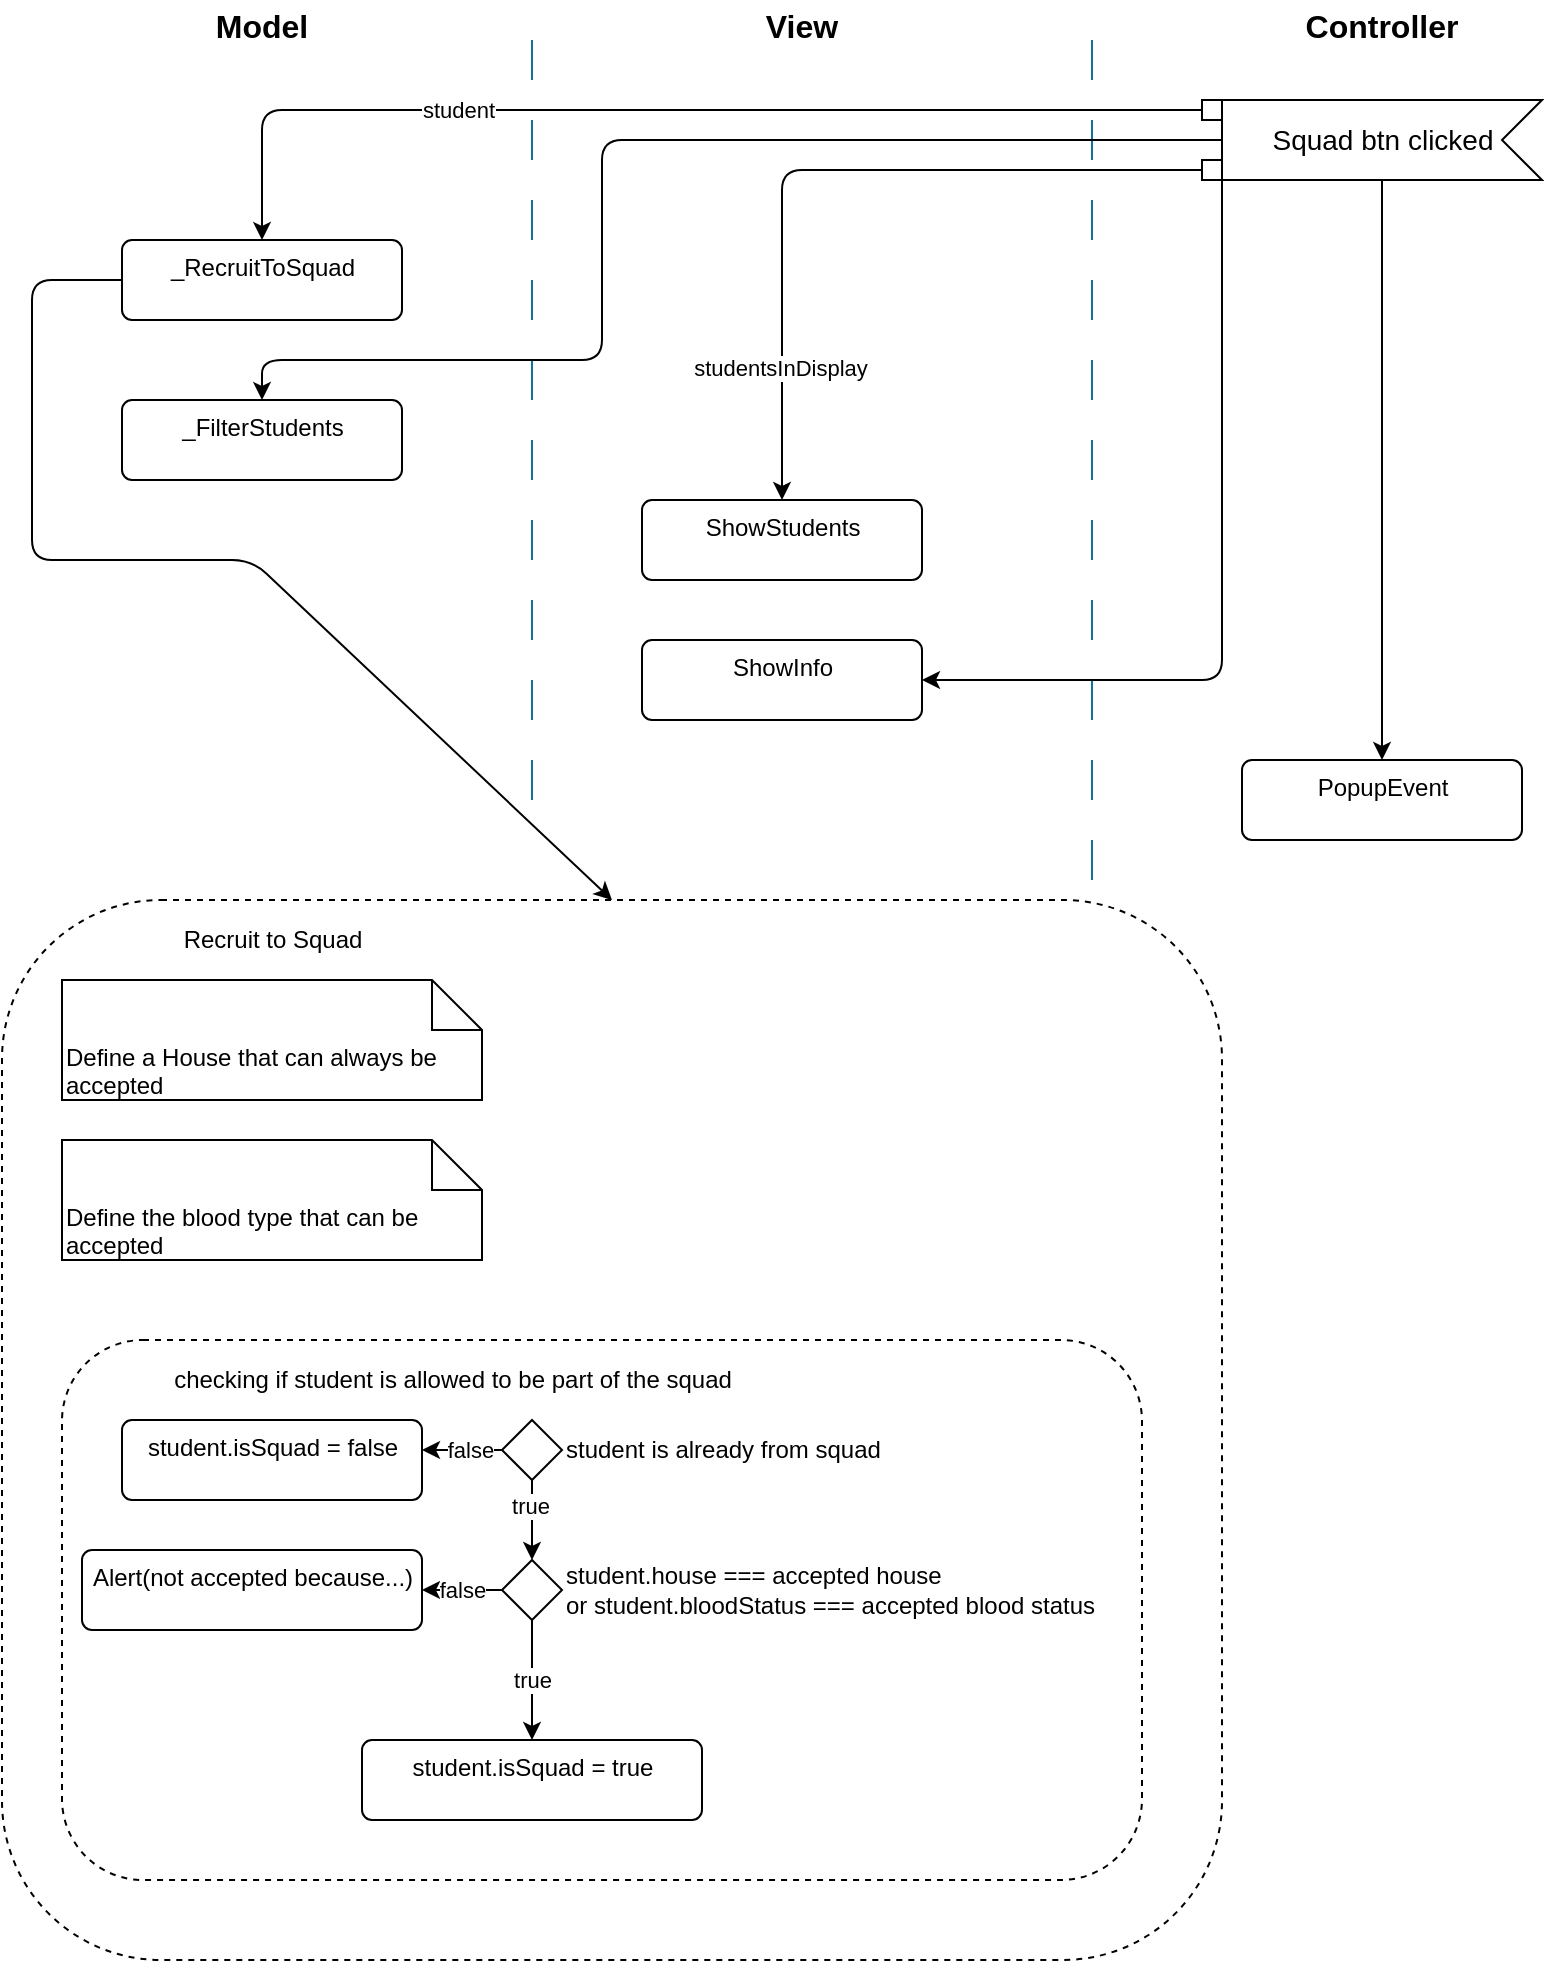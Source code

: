 <mxfile>
    <diagram id="6xdQwz2_wDzlMQMAToCd" name="Page-1">
        <mxGraphModel dx="1936" dy="1242" grid="1" gridSize="10" guides="1" tooltips="1" connect="1" arrows="1" fold="1" page="1" pageScale="1" pageWidth="850" pageHeight="1100" math="0" shadow="0">
            <root>
                <mxCell id="0"/>
                <mxCell id="1" parent="0"/>
                <mxCell id="2" value="" style="line;strokeWidth=1;direction=south;html=1;dashed=1;dashPattern=20 20;fillColor=#b1ddf0;strokeColor=#10739e;" parent="1" vertex="1">
                    <mxGeometry x="270" y="40" width="10" height="380" as="geometry"/>
                </mxCell>
                <mxCell id="3" value="Model" style="text;align=center;fontSize=16;fontStyle=1;spacing=-1;" parent="1" vertex="1">
                    <mxGeometry x="110" y="20" width="60" height="20" as="geometry"/>
                </mxCell>
                <mxCell id="4" value="View" style="text;align=center;fontSize=16;fontStyle=1;spacing=-1;" parent="1" vertex="1">
                    <mxGeometry x="380" y="20" width="60" height="20" as="geometry"/>
                </mxCell>
                <mxCell id="5" value="" style="line;strokeWidth=1;direction=south;html=1;dashed=1;dashPattern=20 20;fillColor=#b1ddf0;strokeColor=#10739e;" parent="1" vertex="1">
                    <mxGeometry x="550" y="40" width="10" height="420" as="geometry"/>
                </mxCell>
                <mxCell id="6" value="Controller" style="text;align=center;fontSize=16;fontStyle=1;spacing=-1;" parent="1" vertex="1">
                    <mxGeometry x="670" y="20" width="60" height="20" as="geometry"/>
                </mxCell>
                <mxCell id="7" style="edgeStyle=none;html=1;entryX=0.5;entryY=0;entryDx=0;entryDy=0;exitX=0;exitY=0.5;exitDx=0;exitDy=0;" parent="1" source="19" target="13" edge="1">
                    <mxGeometry relative="1" as="geometry">
                        <mxPoint x="580" y="80" as="sourcePoint"/>
                        <Array as="points">
                            <mxPoint x="140" y="75"/>
                        </Array>
                    </mxGeometry>
                </mxCell>
                <mxCell id="8" value="student" style="edgeLabel;html=1;align=center;verticalAlign=middle;resizable=0;points=[];" parent="7" vertex="1" connectable="0">
                    <mxGeometry x="0.392" relative="1" as="geometry">
                        <mxPoint as="offset"/>
                    </mxGeometry>
                </mxCell>
                <mxCell id="9" style="edgeStyle=none;html=1;entryX=1;entryY=0.5;entryDx=0;entryDy=0;exitX=0;exitY=0;exitDx=160;exitDy=40;exitPerimeter=0;" parent="1" source="11" target="16" edge="1">
                    <mxGeometry relative="1" as="geometry">
                        <Array as="points">
                            <mxPoint x="620" y="360"/>
                        </Array>
                    </mxGeometry>
                </mxCell>
                <mxCell id="10" style="edgeStyle=none;html=1;entryX=0.5;entryY=0;entryDx=0;entryDy=0;" parent="1" source="11" target="17" edge="1">
                    <mxGeometry relative="1" as="geometry"/>
                </mxCell>
                <mxCell id="11" value="Squad btn clicked" style="html=1;shape=mxgraph.infographic.ribbonSimple;notch1=20;notch2=0;align=center;verticalAlign=middle;fontSize=14;fontStyle=0;flipH=1;" parent="1" vertex="1">
                    <mxGeometry x="620" y="70" width="160" height="40" as="geometry"/>
                </mxCell>
                <mxCell id="12" style="edgeStyle=none;html=1;entryX=0.5;entryY=0;entryDx=0;entryDy=0;exitX=0;exitY=0.5;exitDx=0;exitDy=0;" parent="1" source="13" target="23" edge="1">
                    <mxGeometry relative="1" as="geometry">
                        <Array as="points">
                            <mxPoint x="25" y="160"/>
                            <mxPoint x="25" y="300"/>
                            <mxPoint x="135" y="300"/>
                        </Array>
                    </mxGeometry>
                </mxCell>
                <mxCell id="13" value="_RecruitToSquad" style="html=1;align=center;verticalAlign=top;rounded=1;absoluteArcSize=1;arcSize=10;dashed=0;" parent="1" vertex="1">
                    <mxGeometry x="70" y="140" width="140" height="40" as="geometry"/>
                </mxCell>
                <mxCell id="14" value="_FilterStudents" style="html=1;align=center;verticalAlign=top;rounded=1;absoluteArcSize=1;arcSize=10;dashed=0;" parent="1" vertex="1">
                    <mxGeometry x="70" y="220" width="140" height="40" as="geometry"/>
                </mxCell>
                <mxCell id="15" value="ShowStudents" style="html=1;align=center;verticalAlign=top;rounded=1;absoluteArcSize=1;arcSize=10;dashed=0;" parent="1" vertex="1">
                    <mxGeometry x="330" y="270" width="140" height="40" as="geometry"/>
                </mxCell>
                <mxCell id="16" value="ShowInfo" style="html=1;align=center;verticalAlign=top;rounded=1;absoluteArcSize=1;arcSize=10;dashed=0;" parent="1" vertex="1">
                    <mxGeometry x="330" y="340" width="140" height="40" as="geometry"/>
                </mxCell>
                <mxCell id="17" value="PopupEvent" style="html=1;align=center;verticalAlign=top;rounded=1;absoluteArcSize=1;arcSize=10;dashed=0;" parent="1" vertex="1">
                    <mxGeometry x="630" y="400" width="140" height="40" as="geometry"/>
                </mxCell>
                <mxCell id="18" style="edgeStyle=none;html=1;entryX=0.5;entryY=0;entryDx=0;entryDy=0;exitX=1;exitY=0.5;exitDx=0;exitDy=0;exitPerimeter=0;startArrow=none;" parent="1" source="11" target="14" edge="1">
                    <mxGeometry relative="1" as="geometry">
                        <mxPoint x="630" y="100.0" as="sourcePoint"/>
                        <mxPoint x="150" y="150" as="targetPoint"/>
                        <Array as="points">
                            <mxPoint x="310" y="90"/>
                            <mxPoint x="310" y="200"/>
                            <mxPoint x="140" y="200"/>
                        </Array>
                    </mxGeometry>
                </mxCell>
                <mxCell id="19" value="" style="fillColor=#ffffff;strokeColor=#000000;" parent="1" vertex="1">
                    <mxGeometry x="610" y="70" width="10" height="10" as="geometry"/>
                </mxCell>
                <mxCell id="20" style="edgeStyle=none;html=1;entryX=0.5;entryY=0;entryDx=0;entryDy=0;" parent="1" source="22" target="15" edge="1">
                    <mxGeometry relative="1" as="geometry">
                        <Array as="points">
                            <mxPoint x="400" y="105"/>
                        </Array>
                    </mxGeometry>
                </mxCell>
                <mxCell id="21" value="studentsInDisplay" style="edgeLabel;html=1;align=center;verticalAlign=middle;resizable=0;points=[];" parent="20" vertex="1" connectable="0">
                    <mxGeometry x="0.647" y="-1" relative="1" as="geometry">
                        <mxPoint as="offset"/>
                    </mxGeometry>
                </mxCell>
                <mxCell id="22" value="" style="fillColor=#ffffff;strokeColor=#000000;" parent="1" vertex="1">
                    <mxGeometry x="610" y="100" width="10" height="10" as="geometry"/>
                </mxCell>
                <mxCell id="23" value="" style="whiteSpace=wrap;html=1;dashed=1;fillColor=none;pointerEvents=0;allowArrows=0;rounded=1;fontStyle=1" parent="1" vertex="1">
                    <mxGeometry x="10" y="470" width="610" height="530" as="geometry"/>
                </mxCell>
                <mxCell id="24" value="Recruit to Squad" style="text;html=1;align=center;verticalAlign=middle;resizable=0;points=[];autosize=1;strokeColor=none;fillColor=none;" parent="1" vertex="1">
                    <mxGeometry x="95" y="480" width="100" height="20" as="geometry"/>
                </mxCell>
                <mxCell id="25" value="Define a House that can always be accepted" style="shape=note2;boundedLbl=1;whiteSpace=wrap;html=1;size=25;verticalAlign=top;align=left;rounded=1;pointerEvents=0;fillColor=none;perimeterSpacing=0;labelBackgroundColor=none;" parent="1" vertex="1">
                    <mxGeometry x="40" y="510" width="210" height="60" as="geometry"/>
                </mxCell>
                <mxCell id="26" value="Define the blood type that can be accepted" style="shape=note2;boundedLbl=1;whiteSpace=wrap;html=1;size=25;verticalAlign=top;align=left;rounded=1;pointerEvents=0;fillColor=none;perimeterSpacing=0;labelBackgroundColor=none;" parent="1" vertex="1">
                    <mxGeometry x="40" y="590" width="210" height="60" as="geometry"/>
                </mxCell>
                <mxCell id="47" value="" style="whiteSpace=wrap;html=1;dashed=1;fillColor=none;pointerEvents=0;allowArrows=0;rounded=1;fontStyle=1" parent="1" vertex="1">
                    <mxGeometry x="40" y="690" width="540" height="270" as="geometry"/>
                </mxCell>
                <mxCell id="48" style="edgeStyle=none;html=1;entryX=1;entryY=0.5;entryDx=0;entryDy=0;" parent="1" source="52" edge="1">
                    <mxGeometry relative="1" as="geometry">
                        <mxPoint x="220" y="745" as="targetPoint"/>
                    </mxGeometry>
                </mxCell>
                <mxCell id="49" value="false" style="edgeLabel;html=1;align=center;verticalAlign=middle;resizable=0;points=[];" parent="48" vertex="1" connectable="0">
                    <mxGeometry x="-0.172" relative="1" as="geometry">
                        <mxPoint as="offset"/>
                    </mxGeometry>
                </mxCell>
                <mxCell id="50" style="edgeStyle=none;html=1;entryX=0.5;entryY=0;entryDx=0;entryDy=0;" parent="1" source="52" target="55" edge="1">
                    <mxGeometry relative="1" as="geometry"/>
                </mxCell>
                <mxCell id="51" value="true" style="edgeLabel;html=1;align=center;verticalAlign=middle;resizable=0;points=[];" parent="50" vertex="1" connectable="0">
                    <mxGeometry x="-0.371" y="-1" relative="1" as="geometry">
                        <mxPoint as="offset"/>
                    </mxGeometry>
                </mxCell>
                <mxCell id="52" value="" style="rhombus;rounded=0;pointerEvents=0;fillColor=none;strokeColor=default;labelBackgroundColor=none;" parent="1" vertex="1">
                    <mxGeometry x="260" y="730" width="30" height="30" as="geometry"/>
                </mxCell>
                <mxCell id="53" value="false" style="edgeStyle=none;html=1;entryX=1;entryY=0.5;entryDx=0;entryDy=0;" parent="1" source="55" edge="1">
                    <mxGeometry relative="1" as="geometry">
                        <mxPoint x="220" y="815" as="targetPoint"/>
                        <mxPoint as="offset"/>
                    </mxGeometry>
                </mxCell>
                <mxCell id="54" value="true" style="edgeStyle=none;html=1;entryX=0.5;entryY=0;entryDx=0;entryDy=0;" parent="1" source="55" target="65" edge="1">
                    <mxGeometry relative="1" as="geometry">
                        <mxPoint x="275" y="870" as="targetPoint"/>
                    </mxGeometry>
                </mxCell>
                <mxCell id="55" value="" style="rhombus;rounded=0;pointerEvents=0;strokeColor=default;fillColor=none;labelBackgroundColor=none;" parent="1" vertex="1">
                    <mxGeometry x="260" y="800" width="30" height="30" as="geometry"/>
                </mxCell>
                <mxCell id="56" value="student.house === accepted house&lt;br&gt;or student.bloodStatus === accepted blood status" style="text;html=1;align=left;verticalAlign=middle;resizable=0;points=[];autosize=1;strokeColor=none;fillColor=none;" parent="1" vertex="1">
                    <mxGeometry x="290" y="800" width="280" height="30" as="geometry"/>
                </mxCell>
                <mxCell id="57" value="student is already from squad" style="text;html=1;align=left;verticalAlign=middle;resizable=0;points=[];autosize=1;strokeColor=none;fillColor=none;" parent="1" vertex="1">
                    <mxGeometry x="290" y="735" width="170" height="20" as="geometry"/>
                </mxCell>
                <mxCell id="58" value="checking if student is allowed to be part of the squad" style="text;html=1;align=center;verticalAlign=middle;resizable=0;points=[];autosize=1;strokeColor=none;fillColor=none;" parent="1" vertex="1">
                    <mxGeometry x="90" y="700" width="290" height="20" as="geometry"/>
                </mxCell>
                <mxCell id="59" value="student.isSquad = false" style="html=1;align=center;verticalAlign=top;rounded=1;absoluteArcSize=1;arcSize=10;dashed=0;labelBackgroundColor=none;pointerEvents=0;strokeColor=default;fillColor=none;" parent="1" vertex="1">
                    <mxGeometry x="70" y="730" width="150" height="40" as="geometry"/>
                </mxCell>
                <mxCell id="60" value="Alert(not accepted because...)" style="html=1;align=center;verticalAlign=top;rounded=1;absoluteArcSize=1;arcSize=10;dashed=0;labelBackgroundColor=none;pointerEvents=0;strokeColor=default;fillColor=none;" parent="1" vertex="1">
                    <mxGeometry x="50" y="795" width="170" height="40" as="geometry"/>
                </mxCell>
                <mxCell id="65" value="student.isSquad = true" style="html=1;align=center;verticalAlign=top;rounded=1;absoluteArcSize=1;arcSize=10;dashed=0;labelBackgroundColor=none;pointerEvents=0;strokeColor=default;fillColor=none;" parent="1" vertex="1">
                    <mxGeometry x="190" y="890" width="170" height="40" as="geometry"/>
                </mxCell>
            </root>
        </mxGraphModel>
    </diagram>
</mxfile>